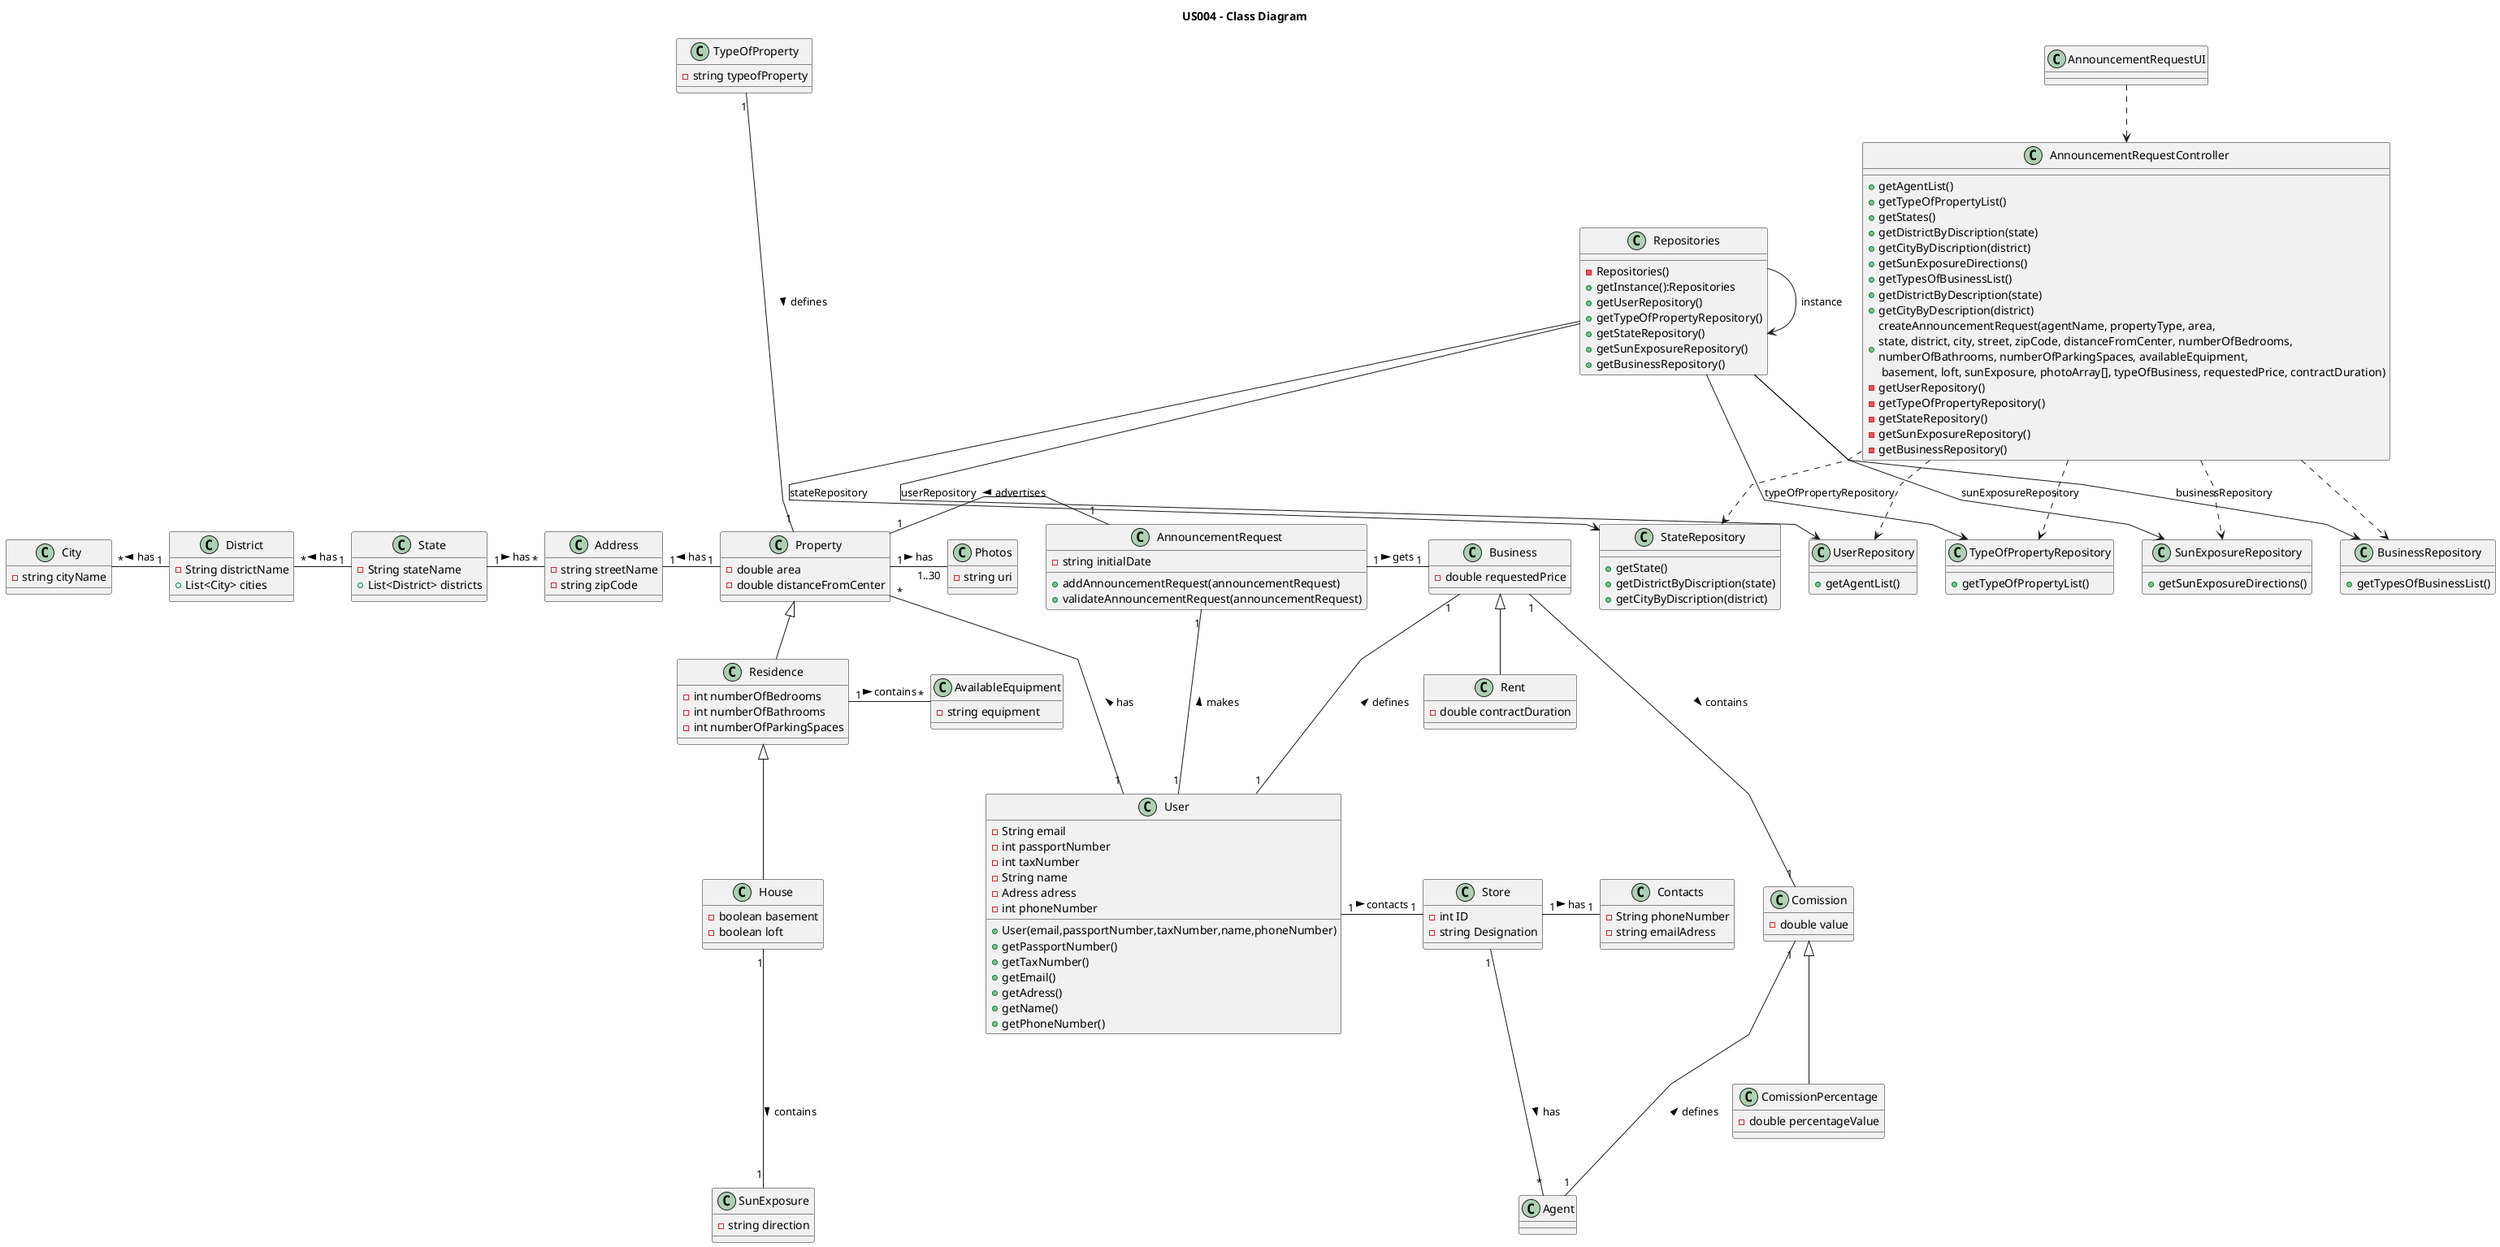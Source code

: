 @startuml

'skinparam monochrome true
skinparam packageStyle rectangle
skinparam shadowing false
skinparam linetype polyline
'skinparam linetype orto
'skinparam classAttributeIconSize 0
'left to right direction

title US004 - Class Diagram

class TypeOfProperty{
    - string typeofProperty
}

class City {
    - string cityName
}

class State {
    - String stateName 
    + List<District> districts
}

class District {
    - String districtName
    + List<City> cities
}

class Photos {
    - string uri
}

class AvailableEquipment {
    - string equipment
}

class ComissionPercentage {
    - double percentageValue
}


class Contacts {
    - String phoneNumber
    - string emailAdress
}

class User{
    - String email
    - int passportNumber
    - int taxNumber
    - String name
    - Adress adress
    - int phoneNumber

    +User(email,passportNumber,taxNumber,name,phoneNumber)
    +getPassportNumber()
    +getTaxNumber()
    +getEmail()
    +getAdress()
    +getName()
    +getPhoneNumber()
}

class Rent {
    - double contractDuration
}

class AnnouncementRequest {
    - string initialDate
    +addAnnouncementRequest(announcementRequest)
    +validateAnnouncementRequest(announcementRequest)
}

class Business {
    - double requestedPrice
}

class Residence {
    - int numberOfBedrooms
    - int numberOfBathrooms
    - int numberOfParkingSpaces
}

class Store {
    - int ID
    - string Designation
}

class Property {
    - double area
    - double distanceFromCenter
}

class House {
    - boolean basement
    - boolean loft
}

class SunExposure {
    - string direction
}

class Address {
    - string streetName
    - string zipCode
}

class Comission {
    - double value
}

class StateRepository {
    +getState()
    +getDistrictByDiscription(state)
    +getCityByDiscription(district)
}

class UserRepository {
    +getAgentList()
}

class TypeOfPropertyRepository {
    +getTypeOfPropertyList()
}

class SunExposureRepository {
    +getSunExposureDirections()
}

class BusinessRepository {
    +getTypesOfBusinessList()
}

class Repositories {
    -Repositories()
    +getInstance():Repositories
    +getUserRepository()
    +getTypeOfPropertyRepository()
    +getStateRepository()
    +getSunExposureRepository()
    +getBusinessRepository()
}

class AnnouncementRequestUI {

}


class AnnouncementRequestController {
    +getAgentList()
    +getTypeOfPropertyList()
    +getStates()
    +getDistrictByDiscription(state)
    +getCityByDiscription(district)
    +getSunExposureDirections()
    +getTypesOfBusinessList()
    +getDistrictByDescription(state)
    +getCityByDescription(district)
    +createAnnouncementRequest(agentName, propertyType, area, \nstate, district, city, street, zipCode, distanceFromCenter, numberOfBedrooms, \nnumberOfBathrooms, numberOfParkingSpaces, availableEquipment,\n basement, loft, sunExposure, photoArray[], typeOfBusiness, requestedPrice, contractDuration)
    -getUserRepository()
    -getTypeOfPropertyRepository()
    -getStateRepository()
    -getSunExposureRepository()
    -getBusinessRepository()
}

AnnouncementRequestUI ..> AnnouncementRequestController
AnnouncementRequestController ..> StateRepository
Repositories --> StateRepository: stateRepository

AnnouncementRequestController ..> UserRepository
Repositories --> UserRepository: userRepository

AnnouncementRequestController ..> TypeOfPropertyRepository
Repositories --> TypeOfPropertyRepository: typeOfPropertyRepository

AnnouncementRequestController ..> SunExposureRepository
Repositories --> SunExposureRepository: sunExposureRepository

AnnouncementRequestController ..> BusinessRepository
Repositories --> BusinessRepository: businessRepository

Repositories -> Repositories:instance
Residence <|-- House
Property <|-- Residence
SunExposure "1" -up-- "1" House: contains <
Address "1" -right-- "1" Property: has <
User "1" -down-- "*" Property: has >
User "1" -right- "1" Store: contacts >
Agent "*" -left-- "1" Store: has <
AvailableEquipment "*" -left-- "1" Residence: contains <
User "1" -up-- "1" Business: defines >
Store "1" -right-- "1" Contacts: has >
Comission "1" -down-- "1" Agent: defines <
Comission "1" -up-- "1" Business: contains <
Comission <|-- ComissionPercentage
Business <|-- Rent
Property "1" -right-- "1..30" Photos: has >
User "1" -left-- "1" AnnouncementRequest: makes >
Business "1" -left-- "1" AnnouncementRequest: gets <
AnnouncementRequest "1" -left-- "1" Property: advertises >
TypeOfProperty "1" -down-- "1" Property: defines >
State "1" -left-- "*" District: has >
District "1" -left-- "*" City: has >
Address "*" -left-- "1" State: has <

@enduml